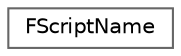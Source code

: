 digraph "Graphical Class Hierarchy"
{
 // INTERACTIVE_SVG=YES
 // LATEX_PDF_SIZE
  bgcolor="transparent";
  edge [fontname=Helvetica,fontsize=10,labelfontname=Helvetica,labelfontsize=10];
  node [fontname=Helvetica,fontsize=10,shape=box,height=0.2,width=0.4];
  rankdir="LR";
  Node0 [id="Node000000",label="FScriptName",height=0.2,width=0.4,color="grey40", fillcolor="white", style="filled",URL="$d3/d7f/structFScriptName.html",tooltip="The full amount of data required to reconstruct a case-preserving name This will be the maximum size ..."];
}

